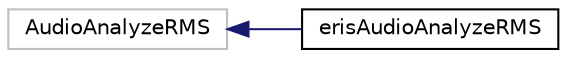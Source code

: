digraph "Graphical Class Hierarchy"
{
 // LATEX_PDF_SIZE
  edge [fontname="Helvetica",fontsize="10",labelfontname="Helvetica",labelfontsize="10"];
  node [fontname="Helvetica",fontsize="10",shape=record];
  rankdir="LR";
  Node297 [label="AudioAnalyzeRMS",height=0.2,width=0.4,color="grey75", fillcolor="white", style="filled",tooltip=" "];
  Node297 -> Node0 [dir="back",color="midnightblue",fontsize="10",style="solid",fontname="Helvetica"];
  Node0 [label="erisAudioAnalyzeRMS",height=0.2,width=0.4,color="black", fillcolor="white", style="filled",URL="$classeris_audio_analyze_r_m_s.html",tooltip=" "];
}
